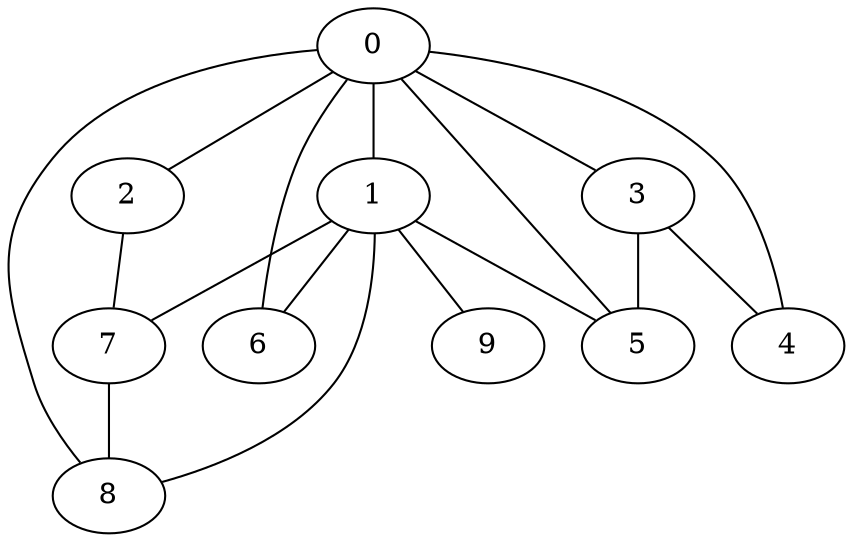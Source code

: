 
graph graphname {
    0 -- 1
0 -- 2
0 -- 3
0 -- 4
0 -- 5
0 -- 6
0 -- 8
1 -- 8
1 -- 9
1 -- 6
1 -- 7
1 -- 5
2 -- 7
3 -- 4
3 -- 5
7 -- 8

}
